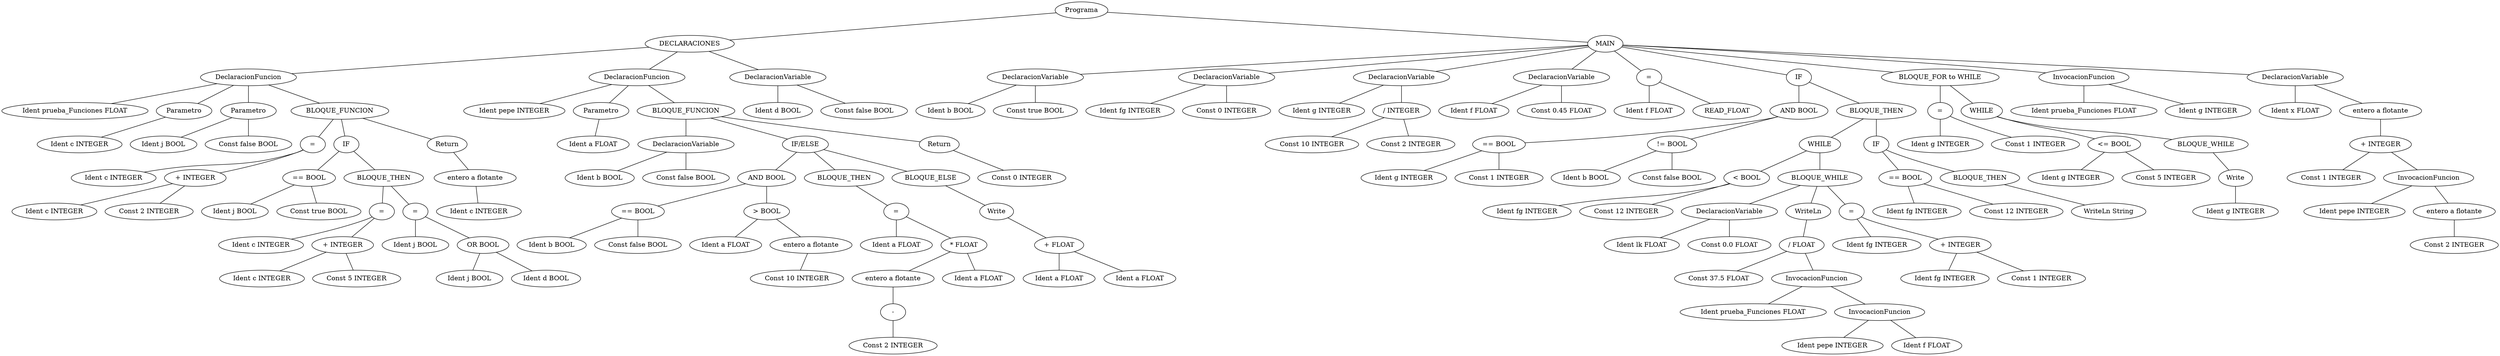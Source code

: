 graph G {139 [label="Programa"]
140 [label="DECLARACIONES"]
139 -- 140
141 [label="DeclaracionFuncion"]
140 -- 141
142 [label="Ident prueba_Funciones FLOAT"]
141 -- 142
167 [label="Parametro"]
141 -- 167
168 [label="Ident c INTEGER"]
167 -- 168
169 [label="Parametro"]
141 -- 169
170 [label="Ident j BOOL"]
169 -- 170
171 [label="Const false BOOL"]
169 -- 171
143 [label="BLOQUE_FUNCION"]
141 -- 143
144 [label="="]
143 -- 144
145 [label="Ident c INTEGER"]
144 -- 145
146 [label="+ INTEGER"]
144 -- 146
147 [label="Ident c INTEGER"]
146 -- 147
148 [label="Const 2 INTEGER"]
146 -- 148
149 [label="IF"]
143 -- 149
150 [label="== BOOL"]
149 -- 150
151 [label="Ident j BOOL"]
150 -- 151
152 [label="Const true BOOL"]
150 -- 152
153 [label="BLOQUE_THEN"]
149 -- 153
154 [label="="]
153 -- 154
155 [label="Ident c INTEGER"]
154 -- 155
156 [label="+ INTEGER"]
154 -- 156
157 [label="Ident c INTEGER"]
156 -- 157
158 [label="Const 5 INTEGER"]
156 -- 158
159 [label="="]
153 -- 159
160 [label="Ident j BOOL"]
159 -- 160
161 [label="OR BOOL"]
159 -- 161
162 [label="Ident j BOOL"]
161 -- 162
163 [label="Ident d BOOL"]
161 -- 163
164 [label="Return"]
143 -- 164
165 [label="entero a flotante"]
164 -- 165
166 [label="Ident c INTEGER"]
165 -- 166
172 [label="DeclaracionFuncion"]
140 -- 172
173 [label="Ident pepe INTEGER"]
172 -- 173
202 [label="Parametro"]
172 -- 202
203 [label="Ident a FLOAT"]
202 -- 203
174 [label="BLOQUE_FUNCION"]
172 -- 174
175 [label="DeclaracionVariable"]
174 -- 175
176 [label="Ident b BOOL"]
175 -- 176
177 [label="Const false BOOL"]
175 -- 177
178 [label="IF/ELSE"]
174 -- 178
179 [label="AND BOOL"]
178 -- 179
180 [label="== BOOL"]
179 -- 180
181 [label="Ident b BOOL"]
180 -- 181
182 [label="Const false BOOL"]
180 -- 182
183 [label="> BOOL"]
179 -- 183
184 [label="Ident a FLOAT"]
183 -- 184
185 [label="entero a flotante"]
183 -- 185
186 [label="Const 10 INTEGER"]
185 -- 186
187 [label="BLOQUE_THEN"]
178 -- 187
188 [label="="]
187 -- 188
189 [label="Ident a FLOAT"]
188 -- 189
190 [label="* FLOAT"]
188 -- 190
191 [label="entero a flotante"]
190 -- 191
192 [label="-"]
191 -- 192
193 [label="Const 2 INTEGER"]
192 -- 193
194 [label="Ident a FLOAT"]
190 -- 194
195 [label="BLOQUE_ELSE"]
178 -- 195
196 [label="Write"]
195 -- 196
197 [label="+ FLOAT"]
196 -- 197
198 [label="Ident a FLOAT"]
197 -- 198
199 [label="Ident a FLOAT"]
197 -- 199
200 [label="Return"]
174 -- 200
201 [label="Const 0 INTEGER"]
200 -- 201
204 [label="DeclaracionVariable"]
140 -- 204
205 [label="Ident d BOOL"]
204 -- 205
206 [label="Const false BOOL"]
204 -- 206
207 [label="MAIN"]
139 -- 207
208 [label="DeclaracionVariable"]
207 -- 208
209 [label="Ident b BOOL"]
208 -- 209
210 [label="Const true BOOL"]
208 -- 210
211 [label="DeclaracionVariable"]
207 -- 211
212 [label="Ident fg INTEGER"]
211 -- 212
213 [label="Const 0 INTEGER"]
211 -- 213
214 [label="DeclaracionVariable"]
207 -- 214
215 [label="Ident g INTEGER"]
214 -- 215
216 [label="/ INTEGER"]
214 -- 216
217 [label="Const 10 INTEGER"]
216 -- 217
218 [label="Const 2 INTEGER"]
216 -- 218
219 [label="DeclaracionVariable"]
207 -- 219
220 [label="Ident f FLOAT"]
219 -- 220
221 [label="Const 0.45 FLOAT"]
219 -- 221
222 [label="="]
207 -- 222
223 [label="Ident f FLOAT"]
222 -- 223
224 [label="READ_FLOAT"]
222 -- 224
225 [label="IF"]
207 -- 225
226 [label="AND BOOL"]
225 -- 226
227 [label="== BOOL"]
226 -- 227
228 [label="Ident g INTEGER"]
227 -- 228
229 [label="Const 1 INTEGER"]
227 -- 229
230 [label="!= BOOL"]
226 -- 230
231 [label="Ident b BOOL"]
230 -- 231
232 [label="Const false BOOL"]
230 -- 232
233 [label="BLOQUE_THEN"]
225 -- 233
234 [label="WHILE"]
233 -- 234
235 [label="< BOOL"]
234 -- 235
236 [label="Ident fg INTEGER"]
235 -- 236
237 [label="Const 12 INTEGER"]
235 -- 237
238 [label="BLOQUE_WHILE"]
234 -- 238
239 [label="DeclaracionVariable"]
238 -- 239
240 [label="Ident lk FLOAT"]
239 -- 240
241 [label="Const 0.0 FLOAT"]
239 -- 241
242 [label="WriteLn"]
238 -- 242
243 [label="/ FLOAT"]
242 -- 243
244 [label="Const 37.5 FLOAT"]
243 -- 244
245 [label="InvocacionFuncion"]
243 -- 245
246 [label="Ident prueba_Funciones FLOAT"]
245 -- 246
247 [label="InvocacionFuncion"]
245 -- 247
248 [label="Ident pepe INTEGER"]
247 -- 248
249 [label="Ident f FLOAT"]
247 -- 249
250 [label="="]
238 -- 250
251 [label="Ident fg INTEGER"]
250 -- 251
252 [label="+ INTEGER"]
250 -- 252
253 [label="Ident fg INTEGER"]
252 -- 253
254 [label="Const 1 INTEGER"]
252 -- 254
255 [label="IF"]
233 -- 255
256 [label="== BOOL"]
255 -- 256
257 [label="Ident fg INTEGER"]
256 -- 257
258 [label="Const 12 INTEGER"]
256 -- 258
259 [label="BLOQUE_THEN"]
255 -- 259
260 [label="WriteLn String"]
259 -- 260
261 [label="BLOQUE_FOR to WHILE"]
207 -- 261
262 [label="="]
261 -- 262
263 [label="Ident g INTEGER"]
262 -- 263
264 [label="Const 1 INTEGER"]
262 -- 264
265 [label="WHILE"]
261 -- 265
266 [label="<= BOOL"]
265 -- 266
267 [label="Ident g INTEGER"]
266 -- 267
268 [label="Const 5 INTEGER"]
266 -- 268
269 [label="BLOQUE_WHILE"]
265 -- 269
270 [label="Write"]
269 -- 270
271 [label="Ident g INTEGER"]
270 -- 271
272 [label="InvocacionFuncion"]
207 -- 272
273 [label="Ident prueba_Funciones FLOAT"]
272 -- 273
274 [label="Ident g INTEGER"]
272 -- 274
275 [label="DeclaracionVariable"]
207 -- 275
276 [label="Ident x FLOAT"]
275 -- 276
277 [label="entero a flotante"]
275 -- 277
278 [label="+ INTEGER"]
277 -- 278
279 [label="Const 1 INTEGER"]
278 -- 279
280 [label="InvocacionFuncion"]
278 -- 280
281 [label="Ident pepe INTEGER"]
280 -- 281
282 [label="entero a flotante"]
280 -- 282
283 [label="Const 2 INTEGER"]
282 -- 283
}
